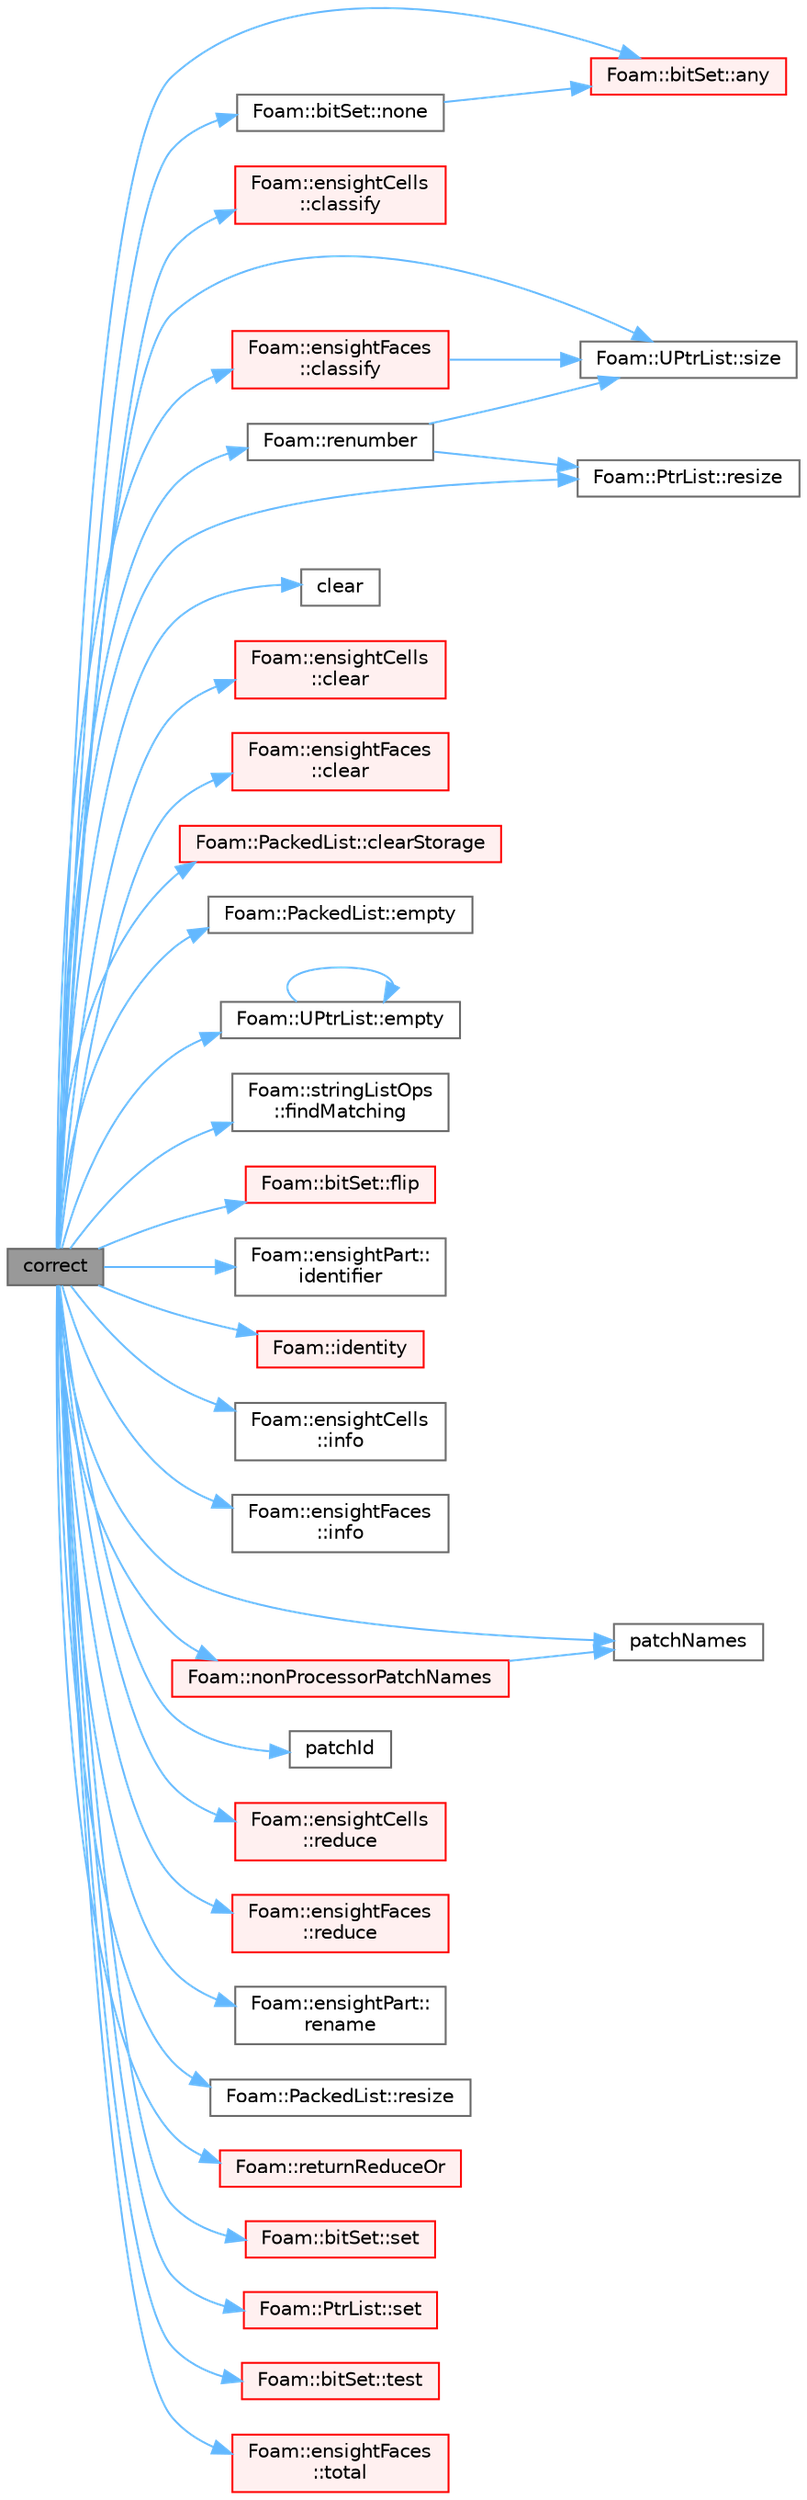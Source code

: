 digraph "correct"
{
 // LATEX_PDF_SIZE
  bgcolor="transparent";
  edge [fontname=Helvetica,fontsize=10,labelfontname=Helvetica,labelfontsize=10];
  node [fontname=Helvetica,fontsize=10,shape=box,height=0.2,width=0.4];
  rankdir="LR";
  Node1 [id="Node000001",label="correct",height=0.2,width=0.4,color="gray40", fillcolor="grey60", style="filled", fontcolor="black",tooltip=" "];
  Node1 -> Node2 [id="edge1_Node000001_Node000002",color="steelblue1",style="solid",tooltip=" "];
  Node2 [id="Node000002",label="Foam::bitSet::any",height=0.2,width=0.4,color="red", fillcolor="#FFF0F0", style="filled",URL="$classFoam_1_1bitSet.html#ae80193c925f2c83ec887b4e8aedcac4e",tooltip=" "];
  Node1 -> Node5 [id="edge2_Node000001_Node000005",color="steelblue1",style="solid",tooltip=" "];
  Node5 [id="Node000005",label="Foam::ensightCells\l::classify",height=0.2,width=0.4,color="red", fillcolor="#FFF0F0", style="filled",URL="$classFoam_1_1ensightCells.html#a5848d92749fc610e3cfb9c55152b1039",tooltip=" "];
  Node1 -> Node7 [id="edge3_Node000001_Node000007",color="steelblue1",style="solid",tooltip=" "];
  Node7 [id="Node000007",label="Foam::ensightFaces\l::classify",height=0.2,width=0.4,color="red", fillcolor="#FFF0F0", style="filled",URL="$classFoam_1_1ensightFaces.html#a22b6c65cb906e4ae2e358a113a417d68",tooltip=" "];
  Node7 -> Node9 [id="edge4_Node000007_Node000009",color="steelblue1",style="solid",tooltip=" "];
  Node9 [id="Node000009",label="Foam::UPtrList::size",height=0.2,width=0.4,color="grey40", fillcolor="white", style="filled",URL="$classFoam_1_1UPtrList.html#a95603446b248fe1ecf5dc59bcc2eaff0",tooltip=" "];
  Node1 -> Node10 [id="edge5_Node000001_Node000010",color="steelblue1",style="solid",tooltip=" "];
  Node10 [id="Node000010",label="clear",height=0.2,width=0.4,color="grey40", fillcolor="white", style="filled",URL="$convertProcessorPatches_8H.html#aebdde09a313caf72a51d84e8b92c7aa5",tooltip=" "];
  Node1 -> Node11 [id="edge6_Node000001_Node000011",color="steelblue1",style="solid",tooltip=" "];
  Node11 [id="Node000011",label="Foam::ensightCells\l::clear",height=0.2,width=0.4,color="red", fillcolor="#FFF0F0", style="filled",URL="$classFoam_1_1ensightCells.html#ac8bb3912a3ce86b15842e79d0b421204",tooltip=" "];
  Node1 -> Node14 [id="edge7_Node000001_Node000014",color="steelblue1",style="solid",tooltip=" "];
  Node14 [id="Node000014",label="Foam::ensightFaces\l::clear",height=0.2,width=0.4,color="red", fillcolor="#FFF0F0", style="filled",URL="$classFoam_1_1ensightFaces.html#ac8bb3912a3ce86b15842e79d0b421204",tooltip=" "];
  Node1 -> Node15 [id="edge8_Node000001_Node000015",color="steelblue1",style="solid",tooltip=" "];
  Node15 [id="Node000015",label="Foam::PackedList::clearStorage",height=0.2,width=0.4,color="red", fillcolor="#FFF0F0", style="filled",URL="$classFoam_1_1PackedList.html#a77e7fd5aa3adf14be9cbcd6e670f7843",tooltip=" "];
  Node1 -> Node17 [id="edge9_Node000001_Node000017",color="steelblue1",style="solid",tooltip=" "];
  Node17 [id="Node000017",label="Foam::PackedList::empty",height=0.2,width=0.4,color="grey40", fillcolor="white", style="filled",URL="$classFoam_1_1PackedList.html#a3f6fc5de06a318920d84f3c3742db07f",tooltip=" "];
  Node1 -> Node18 [id="edge10_Node000001_Node000018",color="steelblue1",style="solid",tooltip=" "];
  Node18 [id="Node000018",label="Foam::UPtrList::empty",height=0.2,width=0.4,color="grey40", fillcolor="white", style="filled",URL="$classFoam_1_1UPtrList.html#a3f6fc5de06a318920d84f3c3742db07f",tooltip=" "];
  Node18 -> Node18 [id="edge11_Node000018_Node000018",color="steelblue1",style="solid",tooltip=" "];
  Node1 -> Node19 [id="edge12_Node000001_Node000019",color="steelblue1",style="solid",tooltip=" "];
  Node19 [id="Node000019",label="Foam::stringListOps\l::findMatching",height=0.2,width=0.4,color="grey40", fillcolor="white", style="filled",URL="$namespaceFoam_1_1stringListOps.html#a5ef0646bc8de7634c7286543ce41bb94",tooltip=" "];
  Node1 -> Node20 [id="edge13_Node000001_Node000020",color="steelblue1",style="solid",tooltip=" "];
  Node20 [id="Node000020",label="Foam::bitSet::flip",height=0.2,width=0.4,color="red", fillcolor="#FFF0F0", style="filled",URL="$classFoam_1_1bitSet.html#a126cb0362ae2e7935520fb27343bad31",tooltip=" "];
  Node1 -> Node22 [id="edge14_Node000001_Node000022",color="steelblue1",style="solid",tooltip=" "];
  Node22 [id="Node000022",label="Foam::ensightPart::\lidentifier",height=0.2,width=0.4,color="grey40", fillcolor="white", style="filled",URL="$classFoam_1_1ensightPart.html#ac981bca2703887dc0c7366644343654f",tooltip=" "];
  Node1 -> Node23 [id="edge15_Node000001_Node000023",color="steelblue1",style="solid",tooltip=" "];
  Node23 [id="Node000023",label="Foam::identity",height=0.2,width=0.4,color="red", fillcolor="#FFF0F0", style="filled",URL="$namespaceFoam.html#a14e1da6db5665f43c1e588eab475eabf",tooltip=" "];
  Node1 -> Node26 [id="edge16_Node000001_Node000026",color="steelblue1",style="solid",tooltip=" "];
  Node26 [id="Node000026",label="Foam::ensightCells\l::info",height=0.2,width=0.4,color="grey40", fillcolor="white", style="filled",URL="$classFoam_1_1ensightCells.html#aafbbed9d18990d30ee12cc9d7f3aa2d7",tooltip=" "];
  Node1 -> Node27 [id="edge17_Node000001_Node000027",color="steelblue1",style="solid",tooltip=" "];
  Node27 [id="Node000027",label="Foam::ensightFaces\l::info",height=0.2,width=0.4,color="grey40", fillcolor="white", style="filled",URL="$classFoam_1_1ensightFaces.html#abaa8045ffba9daf96752b36ce6d1b28a",tooltip=" "];
  Node1 -> Node28 [id="edge18_Node000001_Node000028",color="steelblue1",style="solid",tooltip=" "];
  Node28 [id="Node000028",label="Foam::bitSet::none",height=0.2,width=0.4,color="grey40", fillcolor="white", style="filled",URL="$classFoam_1_1bitSet.html#a36c07062e9e9b7327d313b4ef410a18f",tooltip=" "];
  Node28 -> Node2 [id="edge19_Node000028_Node000002",color="steelblue1",style="solid",tooltip=" "];
  Node1 -> Node29 [id="edge20_Node000001_Node000029",color="steelblue1",style="solid",tooltip=" "];
  Node29 [id="Node000029",label="Foam::nonProcessorPatchNames",height=0.2,width=0.4,color="red", fillcolor="#FFF0F0", style="filled",URL="$namespaceFoam.html#aaf674f3e9b2dfe7361c39ba9c68ec12b",tooltip=" "];
  Node29 -> Node30 [id="edge21_Node000029_Node000030",color="steelblue1",style="solid",tooltip=" "];
  Node30 [id="Node000030",label="patchNames",height=0.2,width=0.4,color="grey40", fillcolor="white", style="filled",URL="$readKivaGrid_8H.html#a2b0b0d262376a4021c85e70b012ebe4e",tooltip=" "];
  Node1 -> Node32 [id="edge22_Node000001_Node000032",color="steelblue1",style="solid",tooltip=" "];
  Node32 [id="Node000032",label="patchId",height=0.2,width=0.4,color="grey40", fillcolor="white", style="filled",URL="$interrogateWallPatches_8H.html#a331bf146c76d695e9b2b9d4e7e1ebd2c",tooltip=" "];
  Node1 -> Node30 [id="edge23_Node000001_Node000030",color="steelblue1",style="solid",tooltip=" "];
  Node1 -> Node33 [id="edge24_Node000001_Node000033",color="steelblue1",style="solid",tooltip=" "];
  Node33 [id="Node000033",label="Foam::ensightCells\l::reduce",height=0.2,width=0.4,color="red", fillcolor="#FFF0F0", style="filled",URL="$classFoam_1_1ensightCells.html#a447de6b436d6aa59edf6a09ba28a4164",tooltip=" "];
  Node1 -> Node51 [id="edge25_Node000001_Node000051",color="steelblue1",style="solid",tooltip=" "];
  Node51 [id="Node000051",label="Foam::ensightFaces\l::reduce",height=0.2,width=0.4,color="red", fillcolor="#FFF0F0", style="filled",URL="$classFoam_1_1ensightFaces.html#a447de6b436d6aa59edf6a09ba28a4164",tooltip=" "];
  Node1 -> Node52 [id="edge26_Node000001_Node000052",color="steelblue1",style="solid",tooltip=" "];
  Node52 [id="Node000052",label="Foam::ensightPart::\lrename",height=0.2,width=0.4,color="grey40", fillcolor="white", style="filled",URL="$classFoam_1_1ensightPart.html#a3328985bfa51ce3f28a630a60c24be1a",tooltip=" "];
  Node1 -> Node53 [id="edge27_Node000001_Node000053",color="steelblue1",style="solid",tooltip=" "];
  Node53 [id="Node000053",label="Foam::renumber",height=0.2,width=0.4,color="grey40", fillcolor="white", style="filled",URL="$namespaceFoam.html#a5271ae68199726f1f84120852ba46949",tooltip=" "];
  Node53 -> Node54 [id="edge28_Node000053_Node000054",color="steelblue1",style="solid",tooltip=" "];
  Node54 [id="Node000054",label="Foam::PtrList::resize",height=0.2,width=0.4,color="grey40", fillcolor="white", style="filled",URL="$classFoam_1_1PtrList.html#af4e0ad67cce84dd8126a19abedad9d56",tooltip=" "];
  Node53 -> Node9 [id="edge29_Node000053_Node000009",color="steelblue1",style="solid",tooltip=" "];
  Node1 -> Node54 [id="edge30_Node000001_Node000054",color="steelblue1",style="solid",tooltip=" "];
  Node1 -> Node55 [id="edge31_Node000001_Node000055",color="steelblue1",style="solid",tooltip=" "];
  Node55 [id="Node000055",label="Foam::PackedList::resize",height=0.2,width=0.4,color="grey40", fillcolor="white", style="filled",URL="$classFoam_1_1PackedList.html#a594210654ba58611d70d4c91d499e14e",tooltip=" "];
  Node1 -> Node56 [id="edge32_Node000001_Node000056",color="steelblue1",style="solid",tooltip=" "];
  Node56 [id="Node000056",label="Foam::returnReduceOr",height=0.2,width=0.4,color="red", fillcolor="#FFF0F0", style="filled",URL="$namespaceFoam.html#a2e469ccb2cea405f7ddd435d8de00ceb",tooltip=" "];
  Node1 -> Node58 [id="edge33_Node000001_Node000058",color="steelblue1",style="solid",tooltip=" "];
  Node58 [id="Node000058",label="Foam::bitSet::set",height=0.2,width=0.4,color="red", fillcolor="#FFF0F0", style="filled",URL="$classFoam_1_1bitSet.html#a328eb3151d671c04eca8b15a44279b8e",tooltip=" "];
  Node1 -> Node63 [id="edge34_Node000001_Node000063",color="steelblue1",style="solid",tooltip=" "];
  Node63 [id="Node000063",label="Foam::PtrList::set",height=0.2,width=0.4,color="red", fillcolor="#FFF0F0", style="filled",URL="$classFoam_1_1PtrList.html#a0e0a32f842b05e1d69f10292dc27198a",tooltip=" "];
  Node1 -> Node9 [id="edge35_Node000001_Node000009",color="steelblue1",style="solid",tooltip=" "];
  Node1 -> Node66 [id="edge36_Node000001_Node000066",color="steelblue1",style="solid",tooltip=" "];
  Node66 [id="Node000066",label="Foam::bitSet::test",height=0.2,width=0.4,color="red", fillcolor="#FFF0F0", style="filled",URL="$classFoam_1_1bitSet.html#a4c7bc4b971d3b8bc0ed1e4694613f18b",tooltip=" "];
  Node1 -> Node68 [id="edge37_Node000001_Node000068",color="steelblue1",style="solid",tooltip=" "];
  Node68 [id="Node000068",label="Foam::ensightFaces\l::total",height=0.2,width=0.4,color="red", fillcolor="#FFF0F0", style="filled",URL="$classFoam_1_1ensightFaces.html#a34b9abaedabc4feb5b844167223a4cab",tooltip=" "];
}
